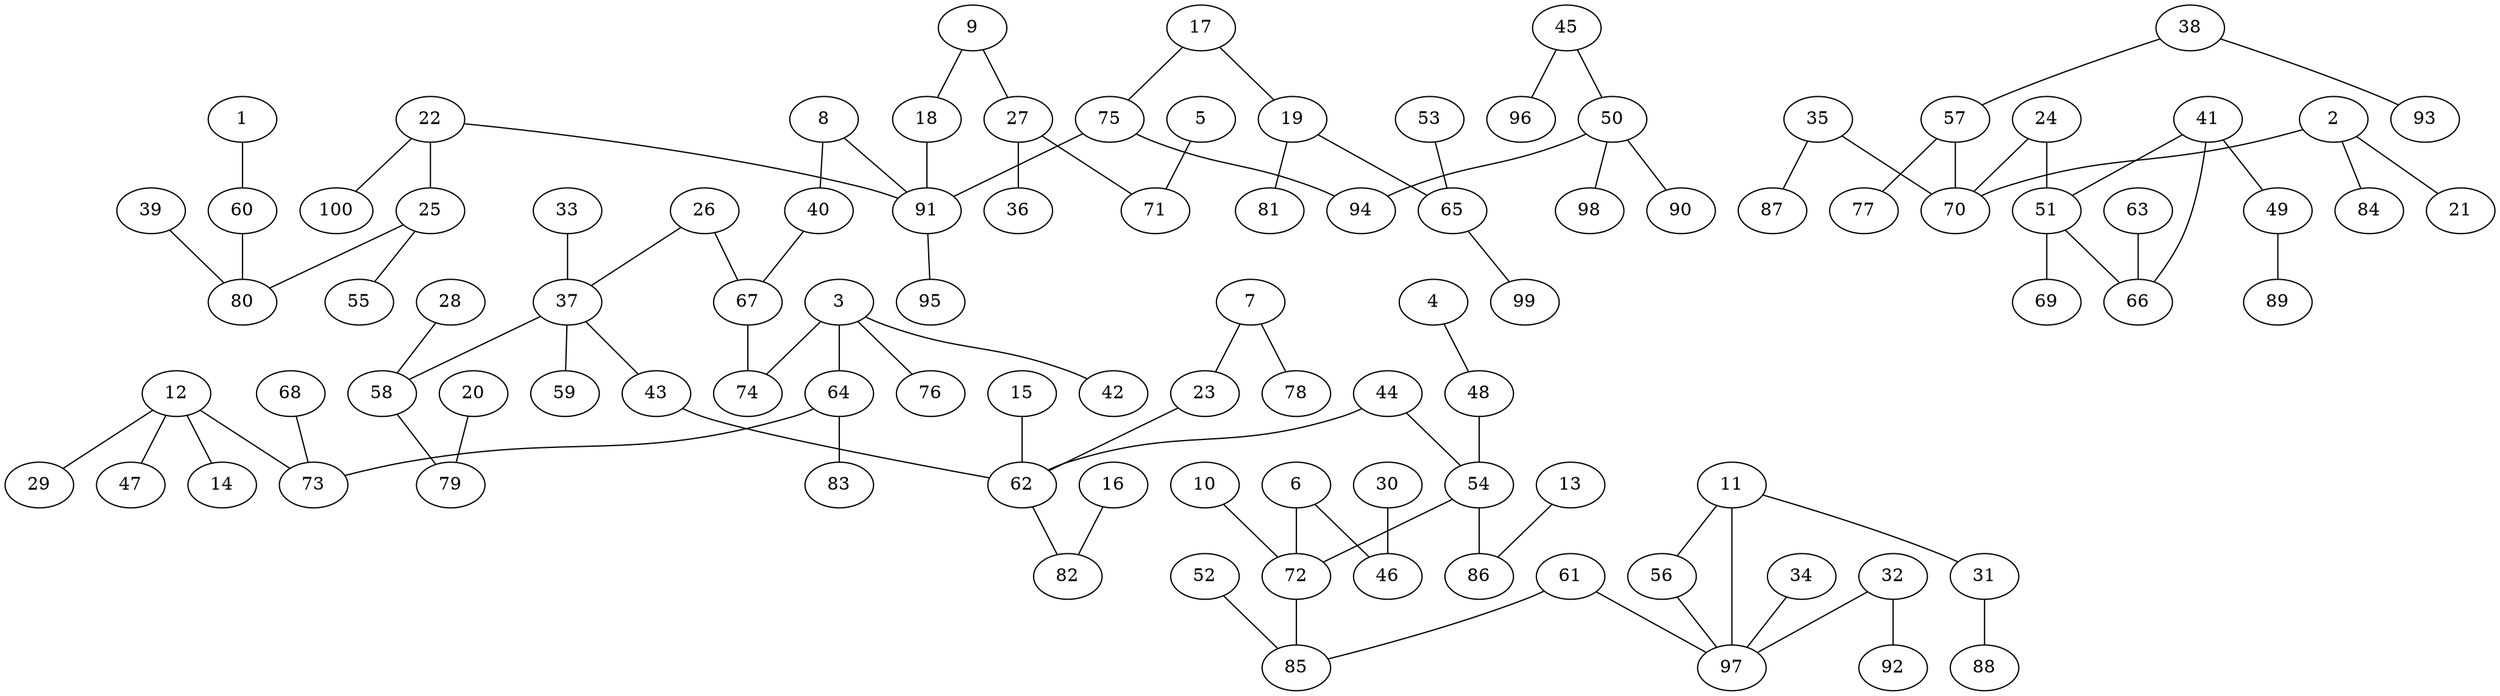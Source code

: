 digraph gr1 { 
	edge [dir=none];
	1 -> 60;
	2 -> 70;
	2 -> 21;
	2 -> 84;
	3 -> 74;
	3 -> 42;
	3 -> 64;
	3 -> 76;
	4 -> 48;
	5 -> 71;
	6 -> 72;
	6 -> 46;
	7 -> 23;
	7 -> 78;
	8 -> 40;
	8 -> 91;
	9 -> 18;
	9 -> 27;
	10 -> 72;
	11 -> 97;
	11 -> 31;
	11 -> 56;
	12 -> 73;
	12 -> 14;
	12 -> 29;
	12 -> 47;
	13 -> 86;
	15 -> 62;
	16 -> 82;
	17 -> 75;
	17 -> 19;
	18 -> 91;
	19 -> 65;
	19 -> 81;
	20 -> 79;
	22 -> 91;
	22 -> 25;
	22 -> 100;
	23 -> 62;
	24 -> 51;
	24 -> 70;
	25 -> 55;
	25 -> 80;
	26 -> 37;
	26 -> 67;
	27 -> 36;
	27 -> 71;
	28 -> 58;
	30 -> 46;
	31 -> 88;
	32 -> 97;
	32 -> 92;
	33 -> 37;
	34 -> 97;
	35 -> 70;
	35 -> 87;
	37 -> 43;
	37 -> 58;
	37 -> 59;
	38 -> 57;
	38 -> 93;
	39 -> 80;
	40 -> 67;
	41 -> 66;
	41 -> 49;
	41 -> 51;
	43 -> 62;
	44 -> 54;
	44 -> 62;
	45 -> 50;
	45 -> 96;
	48 -> 54;
	49 -> 89;
	50 -> 94;
	50 -> 90;
	50 -> 98;
	51 -> 66;
	51 -> 69;
	52 -> 85;
	53 -> 65;
	54 -> 72;
	54 -> 86;
	56 -> 97;
	57 -> 70;
	57 -> 77;
	58 -> 79;
	60 -> 80;
	61 -> 97;
	61 -> 85;
	62 -> 82;
	63 -> 66;
	64 -> 73;
	64 -> 83;
	65 -> 99;
	67 -> 74;
	68 -> 73;
	72 -> 85;
	75 -> 91;
	75 -> 94;
	91 -> 95;
}